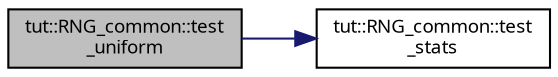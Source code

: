 digraph "tut::RNG_common::test_uniform"
{
 // INTERACTIVE_SVG=YES
  bgcolor="transparent";
  edge [fontname="sans-serif",fontsize="9",labelfontname="sans-serif",labelfontsize="9"];
  node [fontname="sans-serif",fontsize="9",shape=record];
  rankdir="LR";
  Node1 [label="tut::RNG_common::test\l_uniform",height=0.2,width=0.4,color="black", fillcolor="grey75", style="filled", fontcolor="black"];
  Node1 -> Node2 [color="midnightblue",fontsize="9",style="solid",fontname="sans-serif"];
  Node2 [label="tut::RNG_common::test\l_stats",height=0.2,width=0.4,color="black",URL="$structtut_1_1_r_n_g__common.html#a5026b698fa383282fd7a80015aec5ed6"];
}

